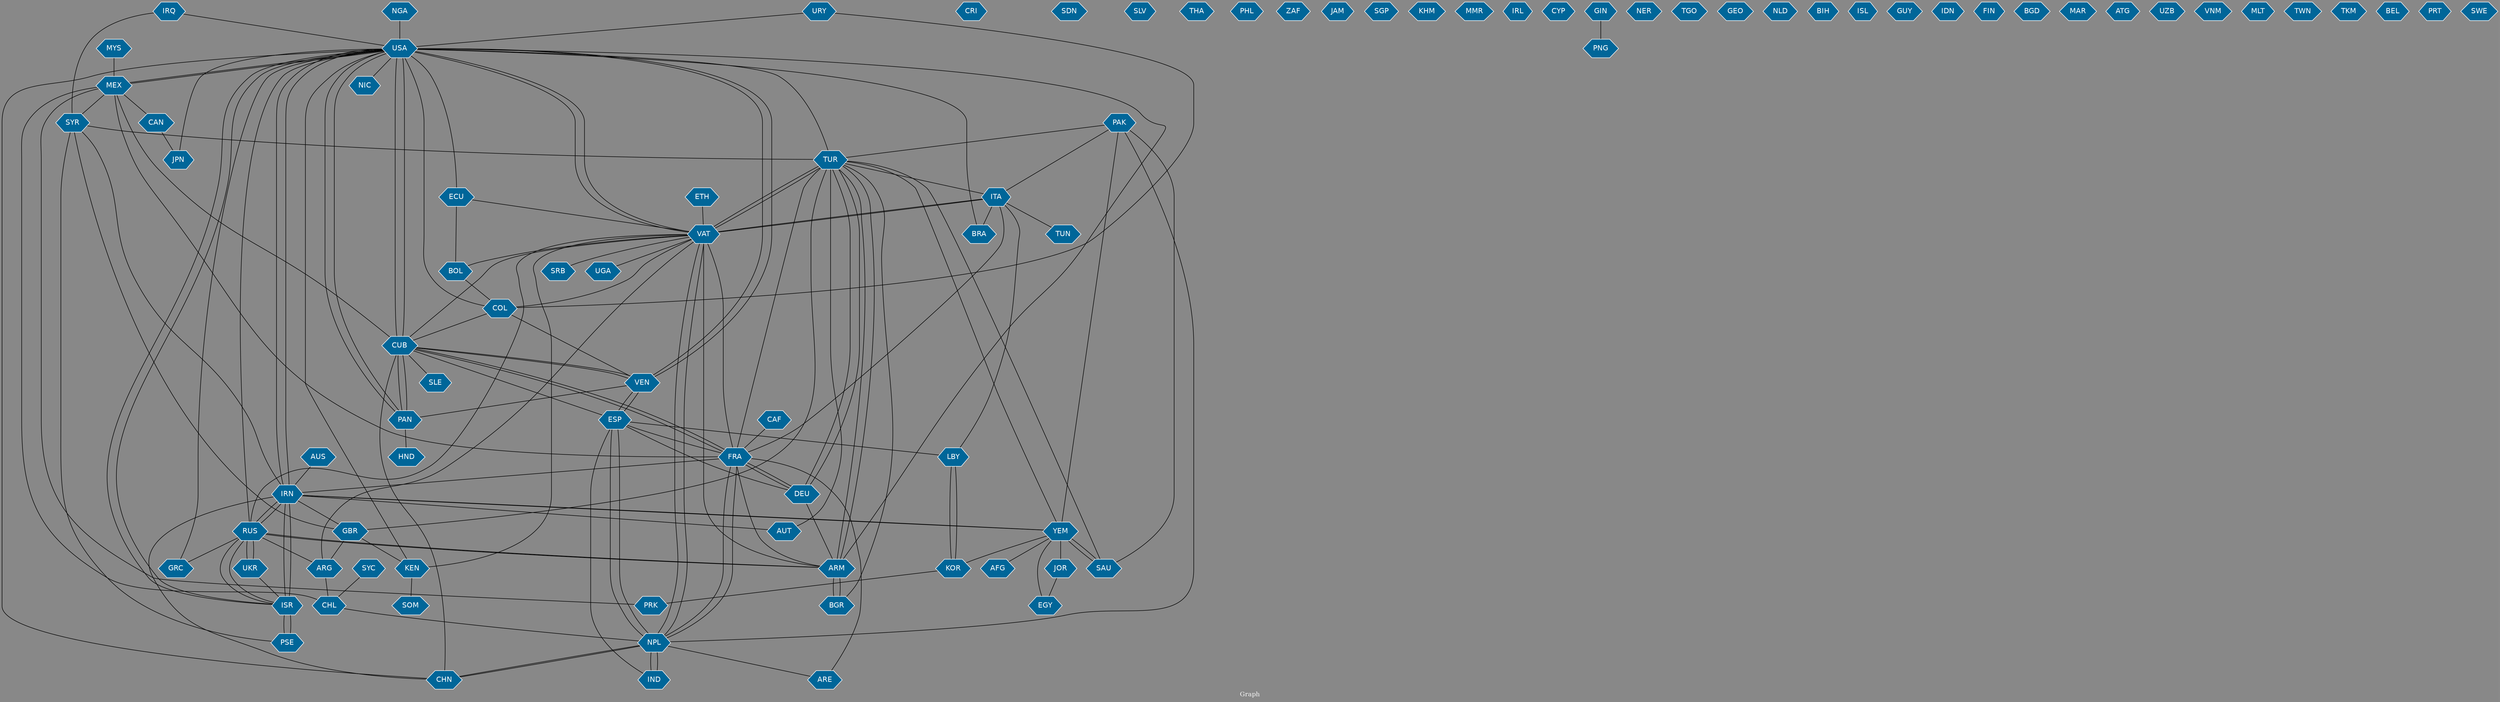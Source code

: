 // Countries together in item graph
graph {
	graph [bgcolor="#888888" fontcolor=white fontsize=12 label="Graph" outputorder=edgesfirst overlap=prism]
	node [color=white fillcolor="#006699" fontcolor=white fontname=Helvetica shape=hexagon style=filled]
	edge [arrowhead=open color=black fontcolor=white fontname=Courier fontsize=12]
		USA [label=USA]
		ITA [label=ITA]
		AFG [label=AFG]
		TUR [label=TUR]
		VEN [label=VEN]
		CHL [label=CHL]
		CRI [label=CRI]
		ESP [label=ESP]
		VAT [label=VAT]
		FRA [label=FRA]
		GBR [label=GBR]
		IRN [label=IRN]
		YEM [label=YEM]
		SDN [label=SDN]
		GRC [label=GRC]
		ARM [label=ARM]
		NPL [label=NPL]
		MEX [label=MEX]
		SLV [label=SLV]
		ECU [label=ECU]
		ISR [label=ISR]
		DEU [label=DEU]
		CHN [label=CHN]
		CUB [label=CUB]
		THA [label=THA]
		SYR [label=SYR]
		AUT [label=AUT]
		KEN [label=KEN]
		BRA [label=BRA]
		NGA [label=NGA]
		RUS [label=RUS]
		UKR [label=UKR]
		PSE [label=PSE]
		ARG [label=ARG]
		AUS [label=AUS]
		COL [label=COL]
		PHL [label=PHL]
		JPN [label=JPN]
		IRQ [label=IRQ]
		ZAF [label=ZAF]
		SOM [label=SOM]
		LBY [label=LBY]
		KOR [label=KOR]
		EGY [label=EGY]
		PAK [label=PAK]
		SAU [label=SAU]
		MYS [label=MYS]
		IND [label=IND]
		JAM [label=JAM]
		PAN [label=PAN]
		SGP [label=SGP]
		KHM [label=KHM]
		MMR [label=MMR]
		IRL [label=IRL]
		CYP [label=CYP]
		GIN [label=GIN]
		PNG [label=PNG]
		BGR [label=BGR]
		NER [label=NER]
		ETH [label=ETH]
		HND [label=HND]
		BOL [label=BOL]
		TUN [label=TUN]
		JOR [label=JOR]
		TGO [label=TGO]
		GEO [label=GEO]
		NLD [label=NLD]
		SYC [label=SYC]
		BIH [label=BIH]
		ISL [label=ISL]
		GUY [label=GUY]
		IDN [label=IDN]
		FIN [label=FIN]
		PRK [label=PRK]
		CAN [label=CAN]
		BGD [label=BGD]
		SRB [label=SRB]
		MAR [label=MAR]
		SLE [label=SLE]
		ATG [label=ATG]
		UZB [label=UZB]
		VNM [label=VNM]
		URY [label=URY]
		ARE [label=ARE]
		MLT [label=MLT]
		CAF [label=CAF]
		UGA [label=UGA]
		TWN [label=TWN]
		TKM [label=TKM]
		NIC [label=NIC]
		BEL [label=BEL]
		PRT [label=PRT]
		SWE [label=SWE]
			SYR -- TUR [weight=1]
			VEN -- USA [weight=6]
			NPL -- IND [weight=1]
			USA -- VAT [weight=1]
			CUB -- PAN [weight=4]
			CHN -- NPL [weight=1]
			FRA -- IRN [weight=2]
			AUT -- TUR [weight=1]
			SAU -- YEM [weight=3]
			VAT -- USA [weight=1]
			URY -- USA [weight=1]
			VAT -- NPL [weight=1]
			VAT -- SRB [weight=1]
			TUR -- DEU [weight=1]
			ARM -- TUR [weight=5]
			ECU -- BOL [weight=1]
			VAT -- TUR [weight=4]
			PAN -- HND [weight=1]
			RUS -- ARG [weight=1]
			GBR -- ARG [weight=1]
			TUR -- VAT [weight=5]
			CUB -- SLE [weight=1]
			VAT -- ARG [weight=1]
			FRA -- ARE [weight=1]
			ISR -- IRN [weight=4]
			IRN -- ISR [weight=9]
			TUR -- SAU [weight=1]
			YEM -- JOR [weight=1]
			CAN -- JPN [weight=1]
			RUS -- IRN [weight=2]
			RUS -- ISR [weight=2]
			TUR -- ITA [weight=1]
			VEN -- ESP [weight=6]
			ITA -- BRA [weight=1]
			BGR -- ARM [weight=1]
			DEU -- ESP [weight=1]
			SYR -- IRN [weight=1]
			USA -- IRN [weight=4]
			MEX -- PRK [weight=1]
			UKR -- ISR [weight=2]
			KOR -- PRK [weight=1]
			NGA -- USA [weight=1]
			COL -- CUB [weight=1]
			TUR -- BGR [weight=1]
			BOL -- COL [weight=3]
			DEU -- ARM [weight=2]
			NPL -- ESP [weight=2]
			ARM -- RUS [weight=1]
			IRQ -- USA [weight=1]
			USA -- BRA [weight=1]
			TUR -- FRA [weight=1]
			ESP -- NPL [weight=1]
			YEM -- IRN [weight=1]
			YEM -- EGY [weight=1]
			IRN -- AUT [weight=3]
			TUR -- YEM [weight=1]
			USA -- TUR [weight=1]
			MEX -- CHL [weight=2]
			IRQ -- SYR [weight=1]
			PSE -- ISR [weight=4]
			KOR -- LBY [weight=1]
			ISR -- USA [weight=1]
			URY -- COL [weight=1]
			KEN -- SOM [weight=1]
			ARM -- VAT [weight=3]
			VAT -- FRA [weight=4]
			USA -- RUS [weight=2]
			IRN -- YEM [weight=2]
			FRA -- DEU [weight=1]
			KEN -- USA [weight=1]
			YEM -- AFG [weight=1]
			CHN -- CUB [weight=1]
			TUR -- ARM [weight=1]
			ECU -- VAT [weight=1]
			YEM -- SAU [weight=3]
			TUR -- GBR [weight=1]
			MEX -- SYR [weight=1]
			IRN -- RUS [weight=2]
			GIN -- PNG [weight=1]
			ISR -- PSE [weight=1]
			VAT -- BOL [weight=3]
			ITA -- TUN [weight=1]
			CUB -- USA [weight=18]
			ETH -- VAT [weight=1]
			ESP -- FRA [weight=1]
			VAT -- KEN [weight=1]
			USA -- ECU [weight=1]
			CHL -- NPL [weight=1]
			IND -- ESP [weight=1]
			PAK -- ITA [weight=1]
			ESP -- VEN [weight=4]
			ARG -- CHL [weight=2]
			NPL -- FRA [weight=2]
			VEN -- PAN [weight=3]
			VAT -- ITA [weight=4]
			USA -- MEX [weight=1]
			USA -- GRC [weight=2]
			USA -- PAN [weight=2]
			MEX -- USA [weight=2]
			RUS -- UKR [weight=5]
			PAK -- TUR [weight=1]
			LBY -- ITA [weight=1]
			IRN -- USA [weight=8]
			RUS -- ARM [weight=1]
			CHN -- USA [weight=2]
			SYR -- PSE [weight=1]
			IRN -- GBR [weight=1]
			FRA -- ARM [weight=1]
			PAK -- NPL [weight=1]
			VAT -- CUB [weight=5]
			FRA -- CUB [weight=1]
			FRA -- NPL [weight=2]
			SYC -- CHL [weight=1]
			VEN -- CUB [weight=1]
			ISR -- RUS [weight=1]
			CUB -- VEN [weight=1]
			GBR -- KEN [weight=1]
			PAK -- YEM [weight=1]
			USA -- ISR [weight=1]
			AUS -- IRN [weight=1]
			ARM -- BGR [weight=1]
			NPL -- ARE [weight=1]
			UKR -- RUS [weight=3]
			CUB -- FRA [weight=2]
			VAT -- COL [weight=2]
			SYR -- GBR [weight=2]
			USA -- JPN [weight=1]
			LBY -- KOR [weight=1]
			ESP -- LBY [weight=2]
			CAF -- FRA [weight=1]
			CHN -- IRN [weight=1]
			USA -- NIC [weight=1]
			VEN -- COL [weight=1]
			PAN -- CUB [weight=2]
			NPL -- VAT [weight=1]
			MEX -- CAN [weight=1]
			DEU -- FRA [weight=1]
			MYS -- MEX [weight=1]
			DEU -- TUR [weight=1]
			ARM -- USA [weight=1]
			RUS -- VAT [weight=1]
			ITA -- VAT [weight=3]
			NPL -- CHN [weight=2]
			USA -- CUB [weight=11]
			USA -- VEN [weight=5]
			PAK -- SAU [weight=2]
			JOR -- EGY [weight=1]
			FRA -- ITA [weight=1]
			PAN -- USA [weight=2]
			COL -- USA [weight=1]
			MEX -- CUB [weight=1]
			YEM -- KOR [weight=1]
			VAT -- UGA [weight=1]
			MEX -- FRA [weight=1]
			IND -- NPL [weight=1]
			RUS -- GRC [weight=3]
			CUB -- ESP [weight=1]
}